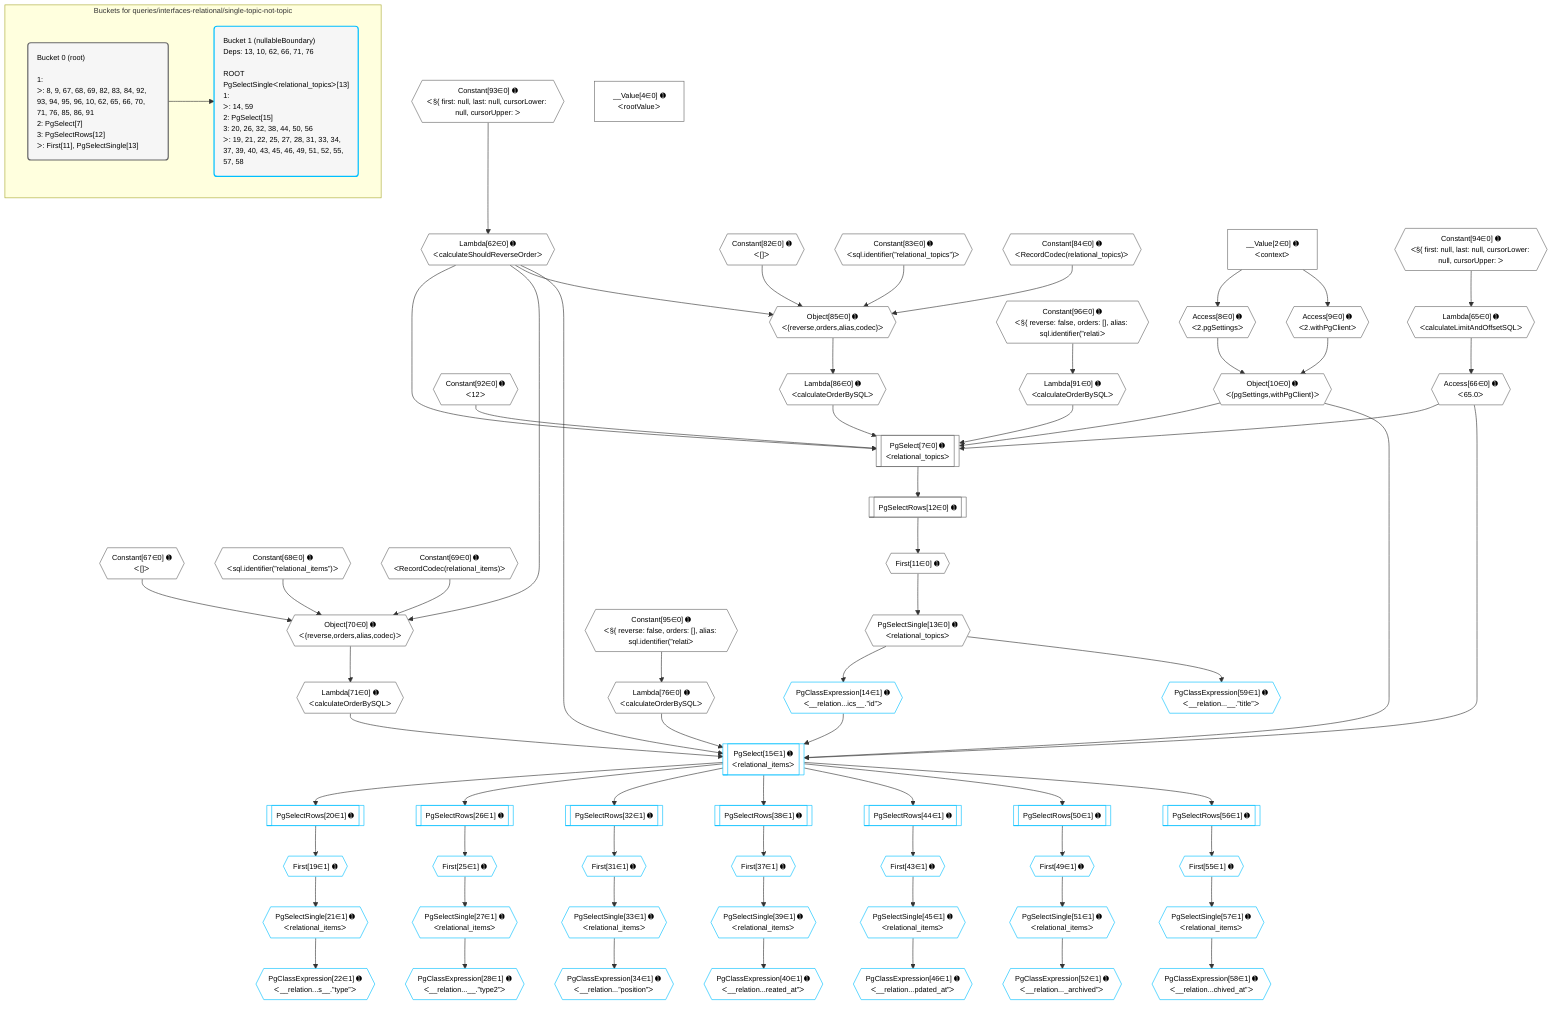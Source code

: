 %%{init: {'themeVariables': { 'fontSize': '12px'}}}%%
graph TD
    classDef path fill:#eee,stroke:#000,color:#000
    classDef plan fill:#fff,stroke-width:1px,color:#000
    classDef itemplan fill:#fff,stroke-width:2px,color:#000
    classDef unbatchedplan fill:#dff,stroke-width:1px,color:#000
    classDef sideeffectplan fill:#fcc,stroke-width:2px,color:#000
    classDef bucket fill:#f6f6f6,color:#000,stroke-width:2px,text-align:left


    %% plan dependencies
    PgSelect7[["PgSelect[7∈0] ➊<br />ᐸrelational_topicsᐳ"]]:::plan
    Object10{{"Object[10∈0] ➊<br />ᐸ{pgSettings,withPgClient}ᐳ"}}:::plan
    Constant92{{"Constant[92∈0] ➊<br />ᐸ12ᐳ"}}:::plan
    Lambda62{{"Lambda[62∈0] ➊<br />ᐸcalculateShouldReverseOrderᐳ"}}:::plan
    Access66{{"Access[66∈0] ➊<br />ᐸ65.0ᐳ"}}:::plan
    Lambda86{{"Lambda[86∈0] ➊<br />ᐸcalculateOrderBySQLᐳ"}}:::plan
    Lambda91{{"Lambda[91∈0] ➊<br />ᐸcalculateOrderBySQLᐳ"}}:::plan
    Object10 & Constant92 & Lambda62 & Access66 & Lambda86 & Lambda91 --> PgSelect7
    Object70{{"Object[70∈0] ➊<br />ᐸ{reverse,orders,alias,codec}ᐳ"}}:::plan
    Constant67{{"Constant[67∈0] ➊<br />ᐸ[]ᐳ"}}:::plan
    Constant68{{"Constant[68∈0] ➊<br />ᐸsql.identifier(”relational_items”)ᐳ"}}:::plan
    Constant69{{"Constant[69∈0] ➊<br />ᐸRecordCodec(relational_items)ᐳ"}}:::plan
    Lambda62 & Constant67 & Constant68 & Constant69 --> Object70
    Object85{{"Object[85∈0] ➊<br />ᐸ{reverse,orders,alias,codec}ᐳ"}}:::plan
    Constant82{{"Constant[82∈0] ➊<br />ᐸ[]ᐳ"}}:::plan
    Constant83{{"Constant[83∈0] ➊<br />ᐸsql.identifier(”relational_topics”)ᐳ"}}:::plan
    Constant84{{"Constant[84∈0] ➊<br />ᐸRecordCodec(relational_topics)ᐳ"}}:::plan
    Lambda62 & Constant82 & Constant83 & Constant84 --> Object85
    Access8{{"Access[8∈0] ➊<br />ᐸ2.pgSettingsᐳ"}}:::plan
    Access9{{"Access[9∈0] ➊<br />ᐸ2.withPgClientᐳ"}}:::plan
    Access8 & Access9 --> Object10
    __Value2["__Value[2∈0] ➊<br />ᐸcontextᐳ"]:::plan
    __Value2 --> Access8
    __Value2 --> Access9
    First11{{"First[11∈0] ➊"}}:::plan
    PgSelectRows12[["PgSelectRows[12∈0] ➊"]]:::plan
    PgSelectRows12 --> First11
    PgSelect7 --> PgSelectRows12
    PgSelectSingle13{{"PgSelectSingle[13∈0] ➊<br />ᐸrelational_topicsᐳ"}}:::plan
    First11 --> PgSelectSingle13
    Constant93{{"Constant[93∈0] ➊<br />ᐸ§{ first: null, last: null, cursorLower: null, cursorUpper: ᐳ"}}:::plan
    Constant93 --> Lambda62
    Lambda65{{"Lambda[65∈0] ➊<br />ᐸcalculateLimitAndOffsetSQLᐳ"}}:::plan
    Constant94{{"Constant[94∈0] ➊<br />ᐸ§{ first: null, last: null, cursorLower: null, cursorUpper: ᐳ"}}:::plan
    Constant94 --> Lambda65
    Lambda65 --> Access66
    Lambda71{{"Lambda[71∈0] ➊<br />ᐸcalculateOrderBySQLᐳ"}}:::plan
    Object70 --> Lambda71
    Lambda76{{"Lambda[76∈0] ➊<br />ᐸcalculateOrderBySQLᐳ"}}:::plan
    Constant95{{"Constant[95∈0] ➊<br />ᐸ§{ reverse: false, orders: [], alias: sql.identifier(”relatiᐳ"}}:::plan
    Constant95 --> Lambda76
    Object85 --> Lambda86
    Constant96{{"Constant[96∈0] ➊<br />ᐸ§{ reverse: false, orders: [], alias: sql.identifier(”relatiᐳ"}}:::plan
    Constant96 --> Lambda91
    __Value4["__Value[4∈0] ➊<br />ᐸrootValueᐳ"]:::plan
    PgSelect15[["PgSelect[15∈1] ➊<br />ᐸrelational_itemsᐳ"]]:::plan
    PgClassExpression14{{"PgClassExpression[14∈1] ➊<br />ᐸ__relation...ics__.”id”ᐳ"}}:::plan
    Object10 & PgClassExpression14 & Lambda62 & Access66 & Lambda71 & Lambda76 --> PgSelect15
    PgSelectSingle13 --> PgClassExpression14
    First19{{"First[19∈1] ➊"}}:::plan
    PgSelectRows20[["PgSelectRows[20∈1] ➊"]]:::plan
    PgSelectRows20 --> First19
    PgSelect15 --> PgSelectRows20
    PgSelectSingle21{{"PgSelectSingle[21∈1] ➊<br />ᐸrelational_itemsᐳ"}}:::plan
    First19 --> PgSelectSingle21
    PgClassExpression22{{"PgClassExpression[22∈1] ➊<br />ᐸ__relation...s__.”type”ᐳ"}}:::plan
    PgSelectSingle21 --> PgClassExpression22
    First25{{"First[25∈1] ➊"}}:::plan
    PgSelectRows26[["PgSelectRows[26∈1] ➊"]]:::plan
    PgSelectRows26 --> First25
    PgSelect15 --> PgSelectRows26
    PgSelectSingle27{{"PgSelectSingle[27∈1] ➊<br />ᐸrelational_itemsᐳ"}}:::plan
    First25 --> PgSelectSingle27
    PgClassExpression28{{"PgClassExpression[28∈1] ➊<br />ᐸ__relation...__.”type2”ᐳ"}}:::plan
    PgSelectSingle27 --> PgClassExpression28
    First31{{"First[31∈1] ➊"}}:::plan
    PgSelectRows32[["PgSelectRows[32∈1] ➊"]]:::plan
    PgSelectRows32 --> First31
    PgSelect15 --> PgSelectRows32
    PgSelectSingle33{{"PgSelectSingle[33∈1] ➊<br />ᐸrelational_itemsᐳ"}}:::plan
    First31 --> PgSelectSingle33
    PgClassExpression34{{"PgClassExpression[34∈1] ➊<br />ᐸ__relation...”position”ᐳ"}}:::plan
    PgSelectSingle33 --> PgClassExpression34
    First37{{"First[37∈1] ➊"}}:::plan
    PgSelectRows38[["PgSelectRows[38∈1] ➊"]]:::plan
    PgSelectRows38 --> First37
    PgSelect15 --> PgSelectRows38
    PgSelectSingle39{{"PgSelectSingle[39∈1] ➊<br />ᐸrelational_itemsᐳ"}}:::plan
    First37 --> PgSelectSingle39
    PgClassExpression40{{"PgClassExpression[40∈1] ➊<br />ᐸ__relation...reated_at”ᐳ"}}:::plan
    PgSelectSingle39 --> PgClassExpression40
    First43{{"First[43∈1] ➊"}}:::plan
    PgSelectRows44[["PgSelectRows[44∈1] ➊"]]:::plan
    PgSelectRows44 --> First43
    PgSelect15 --> PgSelectRows44
    PgSelectSingle45{{"PgSelectSingle[45∈1] ➊<br />ᐸrelational_itemsᐳ"}}:::plan
    First43 --> PgSelectSingle45
    PgClassExpression46{{"PgClassExpression[46∈1] ➊<br />ᐸ__relation...pdated_at”ᐳ"}}:::plan
    PgSelectSingle45 --> PgClassExpression46
    First49{{"First[49∈1] ➊"}}:::plan
    PgSelectRows50[["PgSelectRows[50∈1] ➊"]]:::plan
    PgSelectRows50 --> First49
    PgSelect15 --> PgSelectRows50
    PgSelectSingle51{{"PgSelectSingle[51∈1] ➊<br />ᐸrelational_itemsᐳ"}}:::plan
    First49 --> PgSelectSingle51
    PgClassExpression52{{"PgClassExpression[52∈1] ➊<br />ᐸ__relation..._archived”ᐳ"}}:::plan
    PgSelectSingle51 --> PgClassExpression52
    First55{{"First[55∈1] ➊"}}:::plan
    PgSelectRows56[["PgSelectRows[56∈1] ➊"]]:::plan
    PgSelectRows56 --> First55
    PgSelect15 --> PgSelectRows56
    PgSelectSingle57{{"PgSelectSingle[57∈1] ➊<br />ᐸrelational_itemsᐳ"}}:::plan
    First55 --> PgSelectSingle57
    PgClassExpression58{{"PgClassExpression[58∈1] ➊<br />ᐸ__relation...chived_at”ᐳ"}}:::plan
    PgSelectSingle57 --> PgClassExpression58
    PgClassExpression59{{"PgClassExpression[59∈1] ➊<br />ᐸ__relation...__.”title”ᐳ"}}:::plan
    PgSelectSingle13 --> PgClassExpression59

    %% define steps

    subgraph "Buckets for queries/interfaces-relational/single-topic-not-topic"
    Bucket0("Bucket 0 (root)<br /><br />1: <br />ᐳ: 8, 9, 67, 68, 69, 82, 83, 84, 92, 93, 94, 95, 96, 10, 62, 65, 66, 70, 71, 76, 85, 86, 91<br />2: PgSelect[7]<br />3: PgSelectRows[12]<br />ᐳ: First[11], PgSelectSingle[13]"):::bucket
    classDef bucket0 stroke:#696969
    class Bucket0,__Value2,__Value4,PgSelect7,Access8,Access9,Object10,First11,PgSelectRows12,PgSelectSingle13,Lambda62,Lambda65,Access66,Constant67,Constant68,Constant69,Object70,Lambda71,Lambda76,Constant82,Constant83,Constant84,Object85,Lambda86,Lambda91,Constant92,Constant93,Constant94,Constant95,Constant96 bucket0
    Bucket1("Bucket 1 (nullableBoundary)<br />Deps: 13, 10, 62, 66, 71, 76<br /><br />ROOT PgSelectSingleᐸrelational_topicsᐳ[13]<br />1: <br />ᐳ: 14, 59<br />2: PgSelect[15]<br />3: 20, 26, 32, 38, 44, 50, 56<br />ᐳ: 19, 21, 22, 25, 27, 28, 31, 33, 34, 37, 39, 40, 43, 45, 46, 49, 51, 52, 55, 57, 58"):::bucket
    classDef bucket1 stroke:#00bfff
    class Bucket1,PgClassExpression14,PgSelect15,First19,PgSelectRows20,PgSelectSingle21,PgClassExpression22,First25,PgSelectRows26,PgSelectSingle27,PgClassExpression28,First31,PgSelectRows32,PgSelectSingle33,PgClassExpression34,First37,PgSelectRows38,PgSelectSingle39,PgClassExpression40,First43,PgSelectRows44,PgSelectSingle45,PgClassExpression46,First49,PgSelectRows50,PgSelectSingle51,PgClassExpression52,First55,PgSelectRows56,PgSelectSingle57,PgClassExpression58,PgClassExpression59 bucket1
    Bucket0 --> Bucket1
    end